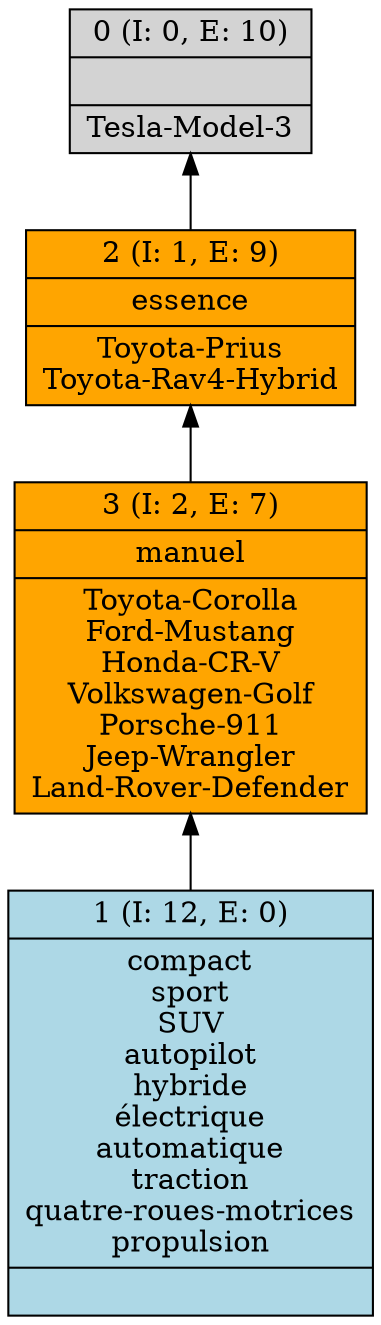 digraph G { 
	rankdir=BT;
0 [shape=record,style=filled,label="{0 (I: 0, E: 10)||Tesla-Model-3\n}"];
1 [shape=record,style=filled,fillcolor=lightblue,label="{1 (I: 12, E: 0)|compact\nsport\nSUV\nautopilot\nhybride\nélectrique\nautomatique\ntraction\nquatre-roues-motrices\npropulsion\n|}"];
2 [shape=record,style=filled,fillcolor=orange,label="{2 (I: 1, E: 9)|essence\n|Toyota-Prius\nToyota-Rav4-Hybrid\n}"];
3 [shape=record,style=filled,fillcolor=orange,label="{3 (I: 2, E: 7)|manuel\n|Toyota-Corolla\nFord-Mustang\nHonda-CR-V\nVolkswagen-Golf\nPorsche-911\nJeep-Wrangler\nLand-Rover-Defender\n}"];
	1 -> 3
	2 -> 0
	3 -> 2
}